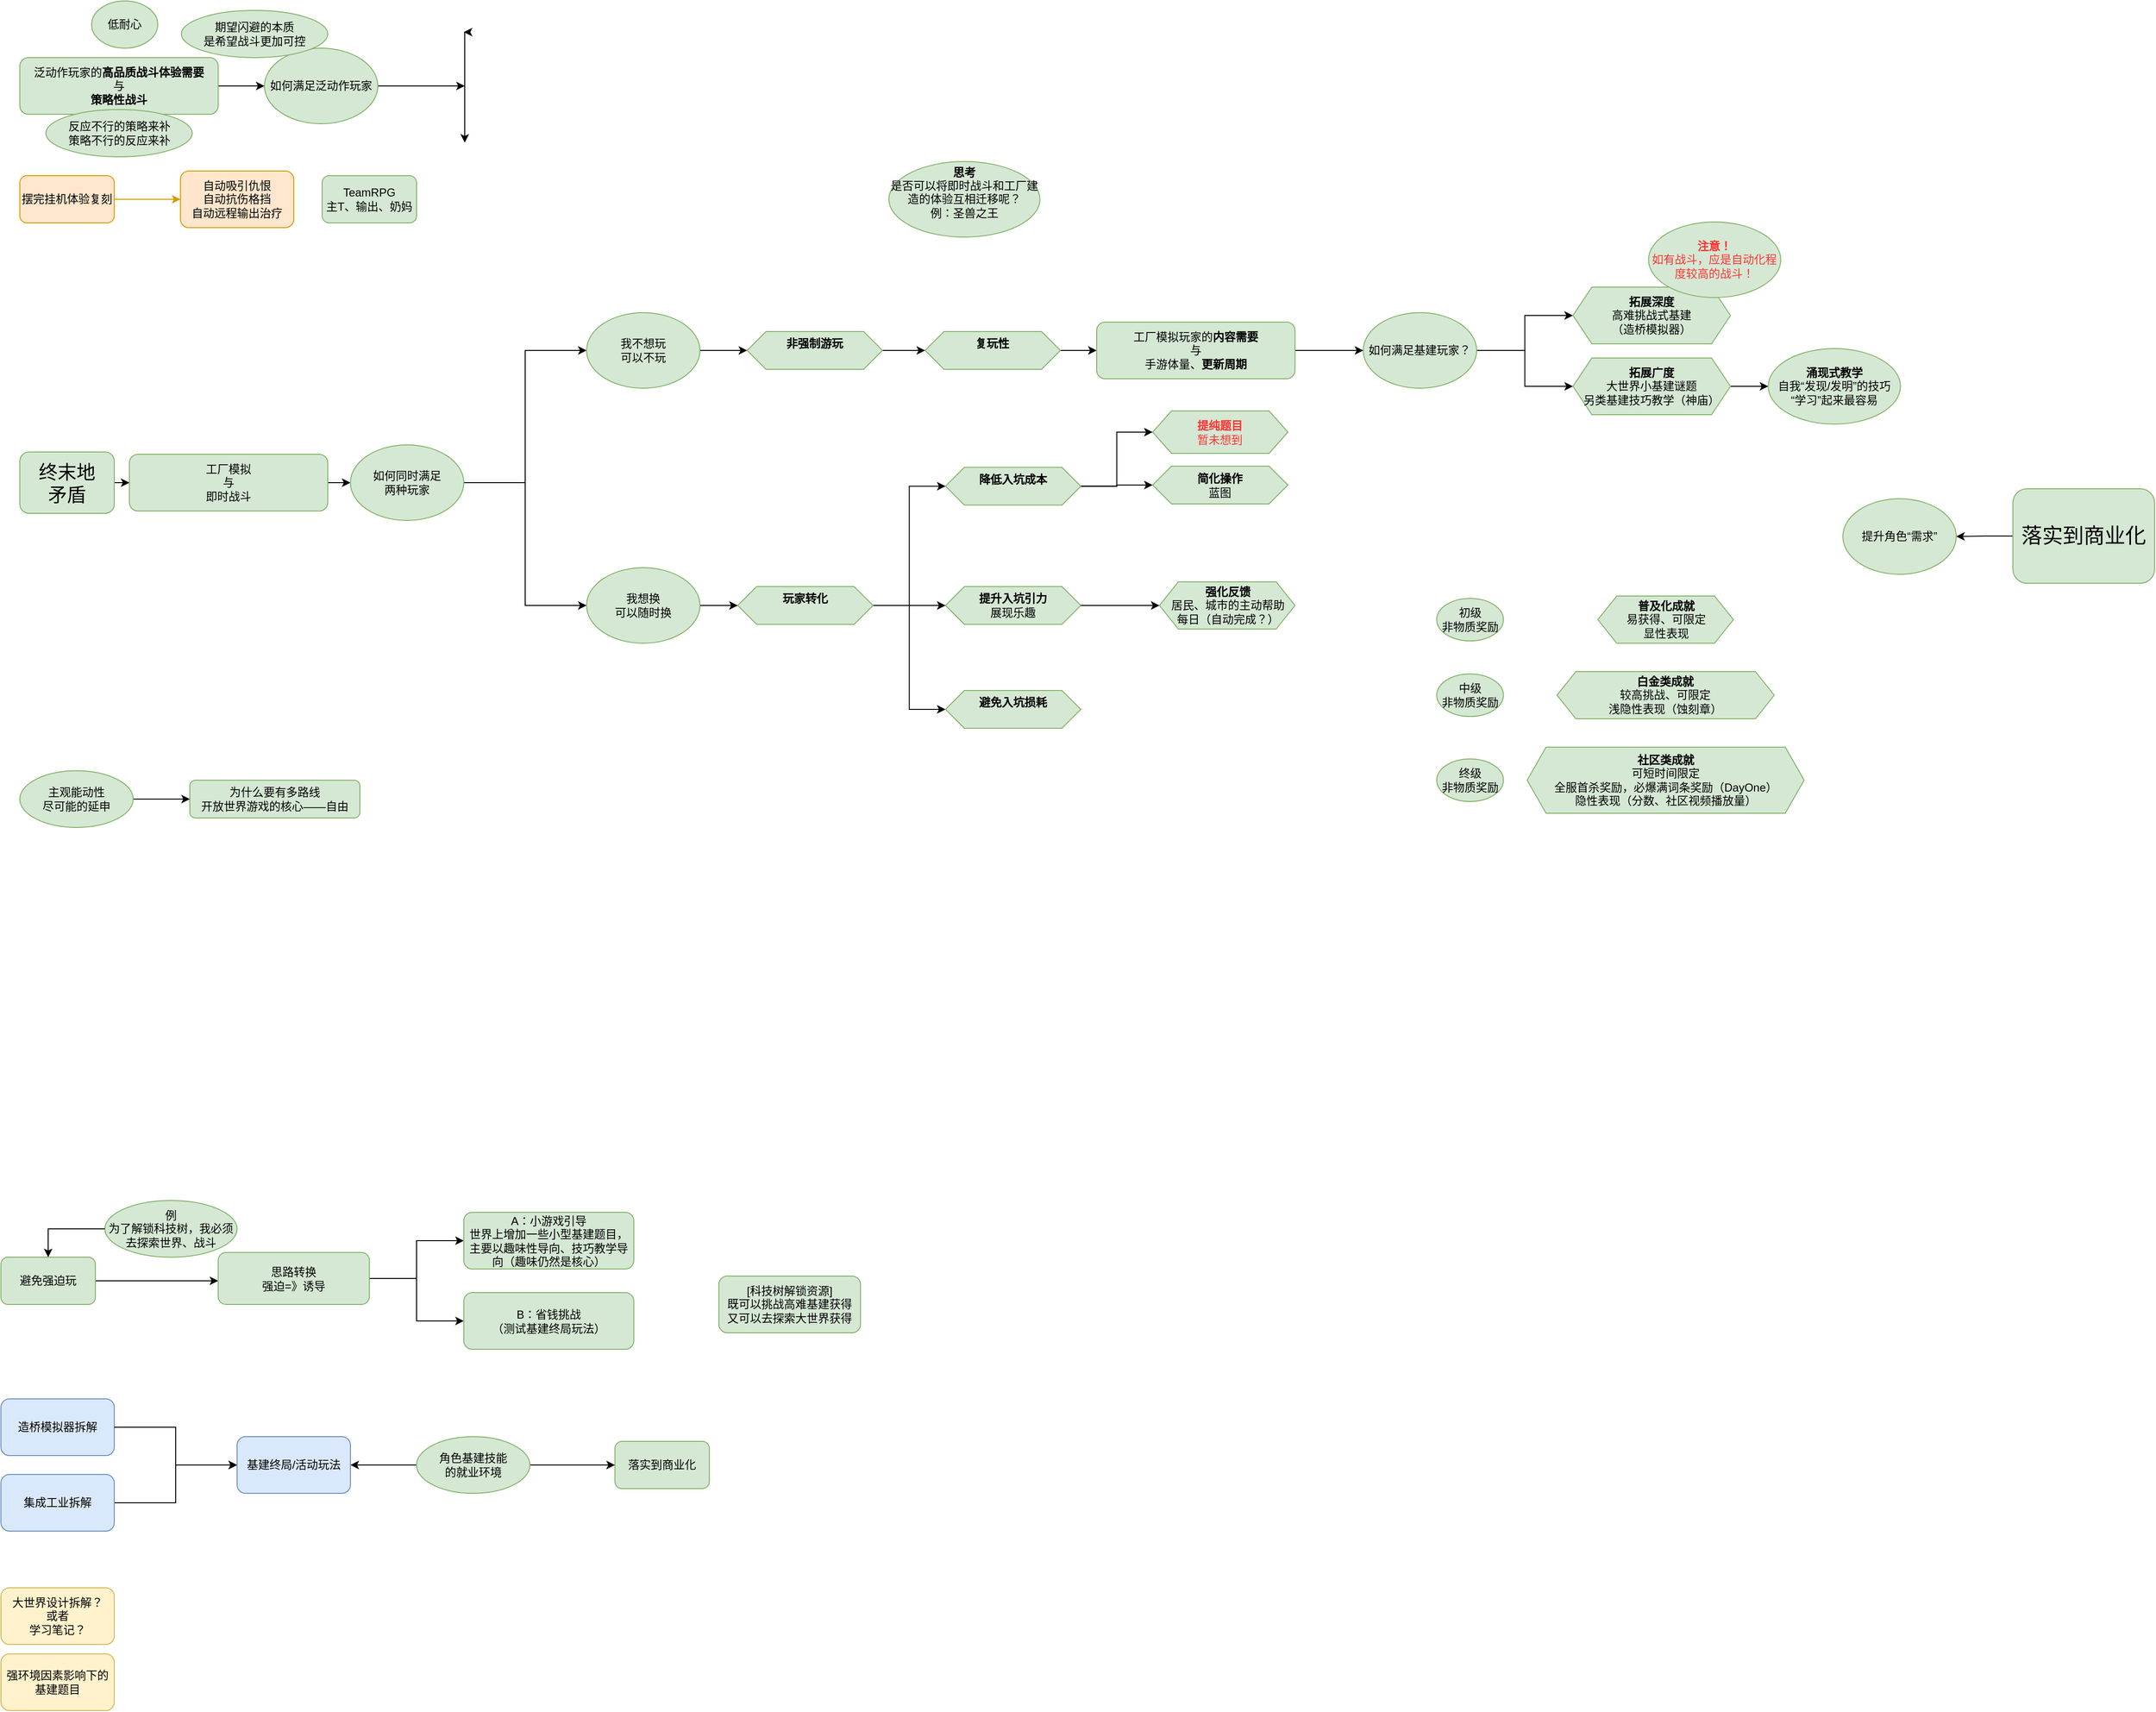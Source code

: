 <mxfile version="26.1.1">
  <diagram name="第 1 页" id="RhZ9GITMeFinJcavsqx3">
    <mxGraphModel dx="1319" dy="1969" grid="1" gridSize="10" guides="1" tooltips="1" connect="1" arrows="1" fold="1" page="1" pageScale="1" pageWidth="827" pageHeight="1169" math="0" shadow="0">
      <root>
        <mxCell id="0" />
        <mxCell id="1" parent="0" />
        <mxCell id="B1U6UZod1yELh5h2z6GY-1" value="造桥模拟器拆解" style="rounded=1;whiteSpace=wrap;html=1;fillColor=#dae8fc;strokeColor=#6c8ebf;" parent="1" vertex="1">
          <mxGeometry x="10" y="360" width="120" height="60" as="geometry" />
        </mxCell>
        <mxCell id="kGgEO_SU46H8N8yzpL3u-17" style="edgeStyle=orthogonalEdgeStyle;rounded=0;orthogonalLoop=1;jettySize=auto;html=1;entryX=0;entryY=0.5;entryDx=0;entryDy=0;" parent="1" source="B1U6UZod1yELh5h2z6GY-2" target="kGgEO_SU46H8N8yzpL3u-15" edge="1">
          <mxGeometry relative="1" as="geometry" />
        </mxCell>
        <mxCell id="B1U6UZod1yELh5h2z6GY-2" value="集成工业拆解" style="whiteSpace=wrap;html=1;rounded=1;fillColor=#dae8fc;strokeColor=#6c8ebf;" parent="1" vertex="1">
          <mxGeometry x="10" y="440" width="120" height="60" as="geometry" />
        </mxCell>
        <mxCell id="kGgEO_SU46H8N8yzpL3u-11" style="edgeStyle=orthogonalEdgeStyle;rounded=0;orthogonalLoop=1;jettySize=auto;html=1;" parent="1" source="kGgEO_SU46H8N8yzpL3u-1" edge="1">
          <mxGeometry relative="1" as="geometry">
            <mxPoint x="240" y="235" as="targetPoint" />
          </mxGeometry>
        </mxCell>
        <mxCell id="kGgEO_SU46H8N8yzpL3u-1" value="&lt;div&gt;避免强迫玩&lt;/div&gt;" style="rounded=1;whiteSpace=wrap;html=1;fillColor=#d5e8d4;strokeColor=#82b366;" parent="1" vertex="1">
          <mxGeometry x="10" y="210" width="100" height="50" as="geometry" />
        </mxCell>
        <mxCell id="kGgEO_SU46H8N8yzpL3u-2" value="大世界设计拆解？&lt;div&gt;或者&lt;/div&gt;&lt;div&gt;学习笔记？&lt;/div&gt;" style="rounded=1;whiteSpace=wrap;html=1;fillColor=#fff2cc;strokeColor=#d6b656;" parent="1" vertex="1">
          <mxGeometry x="10" y="560" width="120" height="60" as="geometry" />
        </mxCell>
        <mxCell id="kGgEO_SU46H8N8yzpL3u-3" value="为什么要有多路线&lt;div&gt;开放世界游戏的核心——自由&lt;/div&gt;" style="rounded=1;whiteSpace=wrap;html=1;fillColor=#d5e8d4;strokeColor=#82b366;" parent="1" vertex="1">
          <mxGeometry x="210" y="-295" width="180" height="40" as="geometry" />
        </mxCell>
        <mxCell id="kGgEO_SU46H8N8yzpL3u-4" value="&lt;div&gt;&lt;span style=&quot;background-color: transparent; color: light-dark(rgb(0, 0, 0), rgb(255, 255, 255));&quot;&gt;[科技树解锁资源]&lt;/span&gt;&lt;/div&gt;&lt;div&gt;既可以挑战高难基建获得&lt;/div&gt;&lt;div&gt;又可以去探索大世界获得&lt;/div&gt;" style="rounded=1;whiteSpace=wrap;html=1;fillColor=#d5e8d4;strokeColor=#82b366;" parent="1" vertex="1">
          <mxGeometry x="770" y="230" width="150" height="60" as="geometry" />
        </mxCell>
        <mxCell id="kGgEO_SU46H8N8yzpL3u-8" value="例&lt;div&gt;为了解锁科技树，我必须去探索世界、战斗&lt;/div&gt;" style="ellipse;whiteSpace=wrap;html=1;fillColor=#d5e8d4;strokeColor=#82b366;" parent="1" vertex="1">
          <mxGeometry x="120" y="150" width="140" height="60" as="geometry" />
        </mxCell>
        <mxCell id="kGgEO_SU46H8N8yzpL3u-18" style="edgeStyle=orthogonalEdgeStyle;rounded=0;orthogonalLoop=1;jettySize=auto;html=1;entryX=0;entryY=0.5;entryDx=0;entryDy=0;" parent="1" source="kGgEO_SU46H8N8yzpL3u-12" target="kGgEO_SU46H8N8yzpL3u-19" edge="1">
          <mxGeometry relative="1" as="geometry">
            <mxPoint x="520" y="190" as="targetPoint" />
          </mxGeometry>
        </mxCell>
        <mxCell id="kGgEO_SU46H8N8yzpL3u-21" style="edgeStyle=orthogonalEdgeStyle;rounded=0;orthogonalLoop=1;jettySize=auto;html=1;entryX=0;entryY=0.5;entryDx=0;entryDy=0;" parent="1" source="kGgEO_SU46H8N8yzpL3u-12" target="kGgEO_SU46H8N8yzpL3u-20" edge="1">
          <mxGeometry relative="1" as="geometry" />
        </mxCell>
        <mxCell id="kGgEO_SU46H8N8yzpL3u-12" value="思路转换&lt;div&gt;强迫=》诱导&lt;/div&gt;" style="rounded=1;whiteSpace=wrap;html=1;fillColor=#d5e8d4;strokeColor=#82b366;" parent="1" vertex="1">
          <mxGeometry x="240" y="205" width="160" height="55" as="geometry" />
        </mxCell>
        <mxCell id="kGgEO_SU46H8N8yzpL3u-14" style="edgeStyle=orthogonalEdgeStyle;rounded=0;orthogonalLoop=1;jettySize=auto;html=1;entryX=0.5;entryY=0;entryDx=0;entryDy=0;" parent="1" source="kGgEO_SU46H8N8yzpL3u-8" target="kGgEO_SU46H8N8yzpL3u-1" edge="1">
          <mxGeometry relative="1" as="geometry">
            <mxPoint x="50" y="180" as="targetPoint" />
          </mxGeometry>
        </mxCell>
        <mxCell id="kGgEO_SU46H8N8yzpL3u-15" value="基建终局/活动玩法" style="rounded=1;whiteSpace=wrap;html=1;fillColor=#dae8fc;strokeColor=#6c8ebf;" parent="1" vertex="1">
          <mxGeometry x="260" y="400" width="120" height="60" as="geometry" />
        </mxCell>
        <mxCell id="kGgEO_SU46H8N8yzpL3u-16" style="edgeStyle=orthogonalEdgeStyle;rounded=0;orthogonalLoop=1;jettySize=auto;html=1;entryX=0;entryY=0.5;entryDx=0;entryDy=0;" parent="1" source="B1U6UZod1yELh5h2z6GY-1" target="kGgEO_SU46H8N8yzpL3u-15" edge="1">
          <mxGeometry relative="1" as="geometry">
            <mxPoint x="180" y="490" as="targetPoint" />
          </mxGeometry>
        </mxCell>
        <mxCell id="kGgEO_SU46H8N8yzpL3u-19" value="A：小游戏引导&lt;br&gt;&lt;div&gt;世界上增加一些小型基建题目，主要以趣味性导向、技巧教学导向（趣味仍然是核心）&lt;/div&gt;" style="rounded=1;whiteSpace=wrap;html=1;fillColor=#d5e8d4;strokeColor=#82b366;" parent="1" vertex="1">
          <mxGeometry x="500" y="162.5" width="180" height="60" as="geometry" />
        </mxCell>
        <mxCell id="kGgEO_SU46H8N8yzpL3u-20" value="B：省钱挑战&lt;div&gt;（测试基建终局玩法）&lt;/div&gt;" style="rounded=1;whiteSpace=wrap;html=1;fillColor=#d5e8d4;strokeColor=#82b366;" parent="1" vertex="1">
          <mxGeometry x="500" y="247.5" width="180" height="60" as="geometry" />
        </mxCell>
        <mxCell id="kGgEO_SU46H8N8yzpL3u-23" style="edgeStyle=orthogonalEdgeStyle;rounded=0;orthogonalLoop=1;jettySize=auto;html=1;exitX=1;exitY=0.5;exitDx=0;exitDy=0;" parent="1" source="kGgEO_SU46H8N8yzpL3u-22" target="kGgEO_SU46H8N8yzpL3u-3" edge="1">
          <mxGeometry relative="1" as="geometry" />
        </mxCell>
        <mxCell id="kGgEO_SU46H8N8yzpL3u-22" value="主观能动性&lt;div&gt;尽可能的延申&lt;/div&gt;" style="ellipse;whiteSpace=wrap;html=1;fillColor=#d5e8d4;strokeColor=#82b366;" parent="1" vertex="1">
          <mxGeometry x="30" y="-305" width="120" height="60" as="geometry" />
        </mxCell>
        <mxCell id="388vTkkMdeMJTLY4A_z5-19" style="edgeStyle=orthogonalEdgeStyle;rounded=0;orthogonalLoop=1;jettySize=auto;html=1;entryX=0;entryY=0.5;entryDx=0;entryDy=0;" parent="1" source="kGgEO_SU46H8N8yzpL3u-25" target="388vTkkMdeMJTLY4A_z5-23" edge="1">
          <mxGeometry relative="1" as="geometry" />
        </mxCell>
        <mxCell id="388vTkkMdeMJTLY4A_z5-20" style="edgeStyle=orthogonalEdgeStyle;rounded=0;orthogonalLoop=1;jettySize=auto;html=1;entryX=0;entryY=0.5;entryDx=0;entryDy=0;" parent="1" source="kGgEO_SU46H8N8yzpL3u-25" target="388vTkkMdeMJTLY4A_z5-22" edge="1">
          <mxGeometry relative="1" as="geometry" />
        </mxCell>
        <mxCell id="kGgEO_SU46H8N8yzpL3u-25" value="如何满足基建玩家？" style="ellipse;whiteSpace=wrap;html=1;fillColor=#d5e8d4;strokeColor=#82b366;" parent="1" vertex="1">
          <mxGeometry x="1452.25" y="-790" width="120" height="80" as="geometry" />
        </mxCell>
        <mxCell id="kGgEO_SU46H8N8yzpL3u-28" value="" style="edgeStyle=orthogonalEdgeStyle;rounded=0;orthogonalLoop=1;jettySize=auto;html=1;" parent="1" source="kGgEO_SU46H8N8yzpL3u-26" edge="1">
          <mxGeometry relative="1" as="geometry">
            <mxPoint x="501" y="-1030" as="targetPoint" />
          </mxGeometry>
        </mxCell>
        <mxCell id="388vTkkMdeMJTLY4A_z5-28" style="edgeStyle=orthogonalEdgeStyle;rounded=0;orthogonalLoop=1;jettySize=auto;html=1;" parent="1" source="kGgEO_SU46H8N8yzpL3u-26" edge="1">
          <mxGeometry relative="1" as="geometry">
            <mxPoint x="501" y="-970" as="targetPoint" />
            <Array as="points">
              <mxPoint x="501" y="-1030" />
            </Array>
          </mxGeometry>
        </mxCell>
        <mxCell id="388vTkkMdeMJTLY4A_z5-29" style="edgeStyle=orthogonalEdgeStyle;rounded=0;orthogonalLoop=1;jettySize=auto;html=1;" parent="1" source="kGgEO_SU46H8N8yzpL3u-26" edge="1">
          <mxGeometry relative="1" as="geometry">
            <mxPoint x="500" y="-1087" as="targetPoint" />
            <Array as="points">
              <mxPoint x="501" y="-1030" />
              <mxPoint x="501" y="-1087" />
            </Array>
          </mxGeometry>
        </mxCell>
        <mxCell id="kGgEO_SU46H8N8yzpL3u-26" value="如何满足泛动作玩家" style="ellipse;whiteSpace=wrap;html=1;fillColor=#d5e8d4;strokeColor=#82b366;" parent="1" vertex="1">
          <mxGeometry x="289" y="-1070" width="120" height="80" as="geometry" />
        </mxCell>
        <mxCell id="kGgEO_SU46H8N8yzpL3u-27" value="&lt;b&gt;简化操作&lt;/b&gt;&lt;div&gt;蓝图&lt;/div&gt;" style="shape=hexagon;perimeter=hexagonPerimeter2;whiteSpace=wrap;html=1;fixedSize=1;fillColor=#d5e8d4;strokeColor=#82b366;" parent="1" vertex="1">
          <mxGeometry x="1229.25" y="-627.5" width="143.25" height="40" as="geometry" />
        </mxCell>
        <mxCell id="kGgEO_SU46H8N8yzpL3u-29" value="&lt;div&gt;落实到商业化&lt;/div&gt;" style="rounded=1;whiteSpace=wrap;html=1;fillColor=#d5e8d4;strokeColor=#82b366;" parent="1" vertex="1">
          <mxGeometry x="660" y="405" width="100" height="50" as="geometry" />
        </mxCell>
        <mxCell id="kGgEO_SU46H8N8yzpL3u-31" style="edgeStyle=orthogonalEdgeStyle;rounded=0;orthogonalLoop=1;jettySize=auto;html=1;entryX=1;entryY=0.5;entryDx=0;entryDy=0;" parent="1" source="kGgEO_SU46H8N8yzpL3u-30" target="kGgEO_SU46H8N8yzpL3u-15" edge="1">
          <mxGeometry relative="1" as="geometry" />
        </mxCell>
        <mxCell id="kGgEO_SU46H8N8yzpL3u-32" style="edgeStyle=orthogonalEdgeStyle;rounded=0;orthogonalLoop=1;jettySize=auto;html=1;entryX=0;entryY=0.5;entryDx=0;entryDy=0;" parent="1" source="kGgEO_SU46H8N8yzpL3u-30" target="kGgEO_SU46H8N8yzpL3u-29" edge="1">
          <mxGeometry relative="1" as="geometry" />
        </mxCell>
        <mxCell id="kGgEO_SU46H8N8yzpL3u-30" value="角色基建技能&lt;div&gt;的就业环境&lt;/div&gt;" style="ellipse;whiteSpace=wrap;html=1;fillColor=#d5e8d4;strokeColor=#82b366;" parent="1" vertex="1">
          <mxGeometry x="450" y="400" width="120" height="60" as="geometry" />
        </mxCell>
        <mxCell id="pUG2tHhP4DYLu4sSkxo_-3" value="" style="edgeStyle=orthogonalEdgeStyle;rounded=0;orthogonalLoop=1;jettySize=auto;html=1;fillColor=#ffe6cc;strokeColor=#d79b00;" parent="1" source="pUG2tHhP4DYLu4sSkxo_-1" target="pUG2tHhP4DYLu4sSkxo_-2" edge="1">
          <mxGeometry relative="1" as="geometry" />
        </mxCell>
        <mxCell id="pUG2tHhP4DYLu4sSkxo_-1" value="摆完挂机体验复刻" style="rounded=1;whiteSpace=wrap;html=1;fillColor=#ffe6cc;strokeColor=#d79b00;" parent="1" vertex="1">
          <mxGeometry x="30" y="-935" width="100" height="50" as="geometry" />
        </mxCell>
        <mxCell id="pUG2tHhP4DYLu4sSkxo_-2" value="自动吸引仇恨&lt;div&gt;自动抗伤格挡&lt;/div&gt;&lt;div&gt;自动远程输出治疗&lt;/div&gt;" style="whiteSpace=wrap;html=1;rounded=1;fillColor=#ffe6cc;strokeColor=#d79b00;" parent="1" vertex="1">
          <mxGeometry x="200" y="-940" width="120" height="60" as="geometry" />
        </mxCell>
        <mxCell id="388vTkkMdeMJTLY4A_z5-1" value="强环境因素影响下的基建题目" style="rounded=1;whiteSpace=wrap;html=1;fillColor=#fff2cc;strokeColor=#d6b656;" parent="1" vertex="1">
          <mxGeometry x="10" y="630" width="120" height="60" as="geometry" />
        </mxCell>
        <mxCell id="388vTkkMdeMJTLY4A_z5-8" value="" style="edgeStyle=orthogonalEdgeStyle;rounded=0;orthogonalLoop=1;jettySize=auto;html=1;entryX=0;entryY=0.5;entryDx=0;entryDy=0;exitX=1;exitY=0.5;exitDx=0;exitDy=0;" parent="1" source="E2V_wxRTV4U5y0q80jQ0-13" target="388vTkkMdeMJTLY4A_z5-4" edge="1">
          <mxGeometry relative="1" as="geometry" />
        </mxCell>
        <mxCell id="388vTkkMdeMJTLY4A_z5-12" style="edgeStyle=orthogonalEdgeStyle;rounded=0;orthogonalLoop=1;jettySize=auto;html=1;entryX=0;entryY=0.5;entryDx=0;entryDy=0;" parent="1" source="388vTkkMdeMJTLY4A_z5-2" target="388vTkkMdeMJTLY4A_z5-11" edge="1">
          <mxGeometry relative="1" as="geometry" />
        </mxCell>
        <mxCell id="388vTkkMdeMJTLY4A_z5-2" value="终末地&lt;div&gt;矛盾&lt;/div&gt;" style="rounded=1;whiteSpace=wrap;html=1;fillColor=#d5e8d4;strokeColor=#82b366;fontSize=20;" parent="1" vertex="1">
          <mxGeometry x="30" y="-642.5" width="100" height="65" as="geometry" />
        </mxCell>
        <mxCell id="388vTkkMdeMJTLY4A_z5-13" style="edgeStyle=orthogonalEdgeStyle;rounded=0;orthogonalLoop=1;jettySize=auto;html=1;" parent="1" source="388vTkkMdeMJTLY4A_z5-4" target="kGgEO_SU46H8N8yzpL3u-25" edge="1">
          <mxGeometry relative="1" as="geometry" />
        </mxCell>
        <mxCell id="388vTkkMdeMJTLY4A_z5-4" value="工厂模拟玩家的&lt;b&gt;内容需要&lt;/b&gt;&lt;div&gt;与&lt;/div&gt;&lt;div&gt;手游体量、&lt;b&gt;更新周期&lt;/b&gt;&lt;/div&gt;" style="whiteSpace=wrap;html=1;fillColor=#d5e8d4;strokeColor=#82b366;rounded=1;" parent="1" vertex="1">
          <mxGeometry x="1170" y="-780" width="210" height="60" as="geometry" />
        </mxCell>
        <mxCell id="388vTkkMdeMJTLY4A_z5-14" style="edgeStyle=orthogonalEdgeStyle;rounded=0;orthogonalLoop=1;jettySize=auto;html=1;entryX=0;entryY=0.5;entryDx=0;entryDy=0;" parent="1" source="388vTkkMdeMJTLY4A_z5-9" target="kGgEO_SU46H8N8yzpL3u-26" edge="1">
          <mxGeometry relative="1" as="geometry" />
        </mxCell>
        <mxCell id="388vTkkMdeMJTLY4A_z5-9" value="泛动作玩家的&lt;b&gt;高品质战斗体验需要&lt;/b&gt;&lt;div&gt;与&lt;/div&gt;&lt;div&gt;&lt;b&gt;策略性战斗&lt;/b&gt;&lt;/div&gt;" style="whiteSpace=wrap;html=1;fillColor=#d5e8d4;strokeColor=#82b366;rounded=1;" parent="1" vertex="1">
          <mxGeometry x="30" y="-1060" width="210" height="60" as="geometry" />
        </mxCell>
        <mxCell id="388vTkkMdeMJTLY4A_z5-15" style="edgeStyle=orthogonalEdgeStyle;rounded=0;orthogonalLoop=1;jettySize=auto;html=1;entryX=0;entryY=0.5;entryDx=0;entryDy=0;" parent="1" source="388vTkkMdeMJTLY4A_z5-11" target="kGgEO_SU46H8N8yzpL3u-13" edge="1">
          <mxGeometry relative="1" as="geometry" />
        </mxCell>
        <mxCell id="388vTkkMdeMJTLY4A_z5-11" value="工厂模拟&lt;div&gt;与&lt;/div&gt;&lt;div&gt;即时战斗&lt;/div&gt;" style="whiteSpace=wrap;html=1;fillColor=#d5e8d4;strokeColor=#82b366;rounded=1;" parent="1" vertex="1">
          <mxGeometry x="146" y="-640" width="210" height="60" as="geometry" />
        </mxCell>
        <mxCell id="E2V_wxRTV4U5y0q80jQ0-16" style="edgeStyle=orthogonalEdgeStyle;rounded=0;orthogonalLoop=1;jettySize=auto;html=1;entryX=0;entryY=0.5;entryDx=0;entryDy=0;" parent="1" source="kGgEO_SU46H8N8yzpL3u-13" target="E2V_wxRTV4U5y0q80jQ0-14" edge="1">
          <mxGeometry relative="1" as="geometry" />
        </mxCell>
        <mxCell id="E2V_wxRTV4U5y0q80jQ0-17" style="edgeStyle=orthogonalEdgeStyle;rounded=0;orthogonalLoop=1;jettySize=auto;html=1;entryX=0;entryY=0.5;entryDx=0;entryDy=0;" parent="1" source="kGgEO_SU46H8N8yzpL3u-13" target="E2V_wxRTV4U5y0q80jQ0-15" edge="1">
          <mxGeometry relative="1" as="geometry" />
        </mxCell>
        <mxCell id="kGgEO_SU46H8N8yzpL3u-13" value="如何同时满足&lt;div&gt;两种玩家&lt;/div&gt;" style="ellipse;whiteSpace=wrap;html=1;fillColor=#d5e8d4;strokeColor=#82b366;" parent="1" vertex="1">
          <mxGeometry x="380" y="-650" width="120" height="80" as="geometry" />
        </mxCell>
        <mxCell id="E2V_wxRTV4U5y0q80jQ0-19" value="" style="edgeStyle=orthogonalEdgeStyle;rounded=0;orthogonalLoop=1;jettySize=auto;html=1;" parent="1" source="388vTkkMdeMJTLY4A_z5-22" target="E2V_wxRTV4U5y0q80jQ0-12" edge="1">
          <mxGeometry relative="1" as="geometry" />
        </mxCell>
        <mxCell id="388vTkkMdeMJTLY4A_z5-22" value="&lt;div&gt;&lt;b&gt;拓展广度&lt;/b&gt;&lt;/div&gt;大世界小基建谜题&lt;div&gt;另类基建技巧教学（神庙）&lt;/div&gt;" style="shape=hexagon;perimeter=hexagonPerimeter2;whiteSpace=wrap;html=1;fixedSize=1;fillColor=#d5e8d4;strokeColor=#82b366;" parent="1" vertex="1">
          <mxGeometry x="1674.25" y="-742" width="166.75" height="60" as="geometry" />
        </mxCell>
        <mxCell id="388vTkkMdeMJTLY4A_z5-23" value="&lt;div&gt;&lt;b style=&quot;background-color: transparent; color: light-dark(rgb(0, 0, 0), rgb(255, 255, 255));&quot;&gt;拓展&lt;/b&gt;&lt;b&gt;深度&lt;/b&gt;&lt;/div&gt;高难挑战式基建&lt;div&gt;（造桥模拟器）&lt;/div&gt;" style="shape=hexagon;perimeter=hexagonPerimeter2;whiteSpace=wrap;html=1;fixedSize=1;fillColor=#d5e8d4;strokeColor=#82b366;" parent="1" vertex="1">
          <mxGeometry x="1674.25" y="-817" width="166.75" height="60" as="geometry" />
        </mxCell>
        <mxCell id="388vTkkMdeMJTLY4A_z5-24" value="&lt;b&gt;提纯题目&lt;/b&gt;&lt;div&gt;暂未想到&lt;/div&gt;" style="shape=hexagon;perimeter=hexagonPerimeter2;whiteSpace=wrap;html=1;fixedSize=1;fillColor=#d5e8d4;strokeColor=#82b366;fontColor=#FF3333;" parent="1" vertex="1">
          <mxGeometry x="1229.25" y="-686" width="143.25" height="45" as="geometry" />
        </mxCell>
        <mxCell id="388vTkkMdeMJTLY4A_z5-27" value="&lt;b&gt;社区类成就&lt;/b&gt;&lt;div&gt;可短时间限定&lt;br&gt;&lt;div&gt;全服首杀奖励，必爆满词条奖励（DayOne）&lt;/div&gt;&lt;/div&gt;&lt;div&gt;隐性表现（分数、社区视频播放量）&lt;/div&gt;" style="shape=hexagon;perimeter=hexagonPerimeter2;whiteSpace=wrap;html=1;fixedSize=1;fillColor=#d5e8d4;strokeColor=#82b366;" parent="1" vertex="1">
          <mxGeometry x="1625.75" y="-330" width="293.25" height="70" as="geometry" />
        </mxCell>
        <mxCell id="388vTkkMdeMJTLY4A_z5-30" value="&lt;div&gt;&lt;b&gt;思考&lt;/b&gt;&lt;/div&gt;是否可以将即时战斗和工厂建造的体验互相迁移呢？&lt;div&gt;例：圣兽之王&lt;/div&gt;&lt;div&gt;&lt;br&gt;&lt;/div&gt;" style="ellipse;whiteSpace=wrap;html=1;fillColor=#d5e8d4;strokeColor=#82b366;" parent="1" vertex="1">
          <mxGeometry x="950" y="-950" width="160" height="80" as="geometry" />
        </mxCell>
        <mxCell id="388vTkkMdeMJTLY4A_z5-31" value="低耐心" style="ellipse;whiteSpace=wrap;html=1;fillColor=#d5e8d4;strokeColor=#82b366;" parent="1" vertex="1">
          <mxGeometry x="106" y="-1120" width="70" height="50" as="geometry" />
        </mxCell>
        <mxCell id="E2V_wxRTV4U5y0q80jQ0-20" style="edgeStyle=orthogonalEdgeStyle;rounded=0;orthogonalLoop=1;jettySize=auto;html=1;entryX=1;entryY=0.5;entryDx=0;entryDy=0;" parent="1" source="388vTkkMdeMJTLY4A_z5-32" target="E2V_wxRTV4U5y0q80jQ0-21" edge="1">
          <mxGeometry relative="1" as="geometry">
            <mxPoint x="1750" y="-779" as="targetPoint" />
          </mxGeometry>
        </mxCell>
        <mxCell id="388vTkkMdeMJTLY4A_z5-32" value="&lt;div&gt;落实到商业化&lt;/div&gt;" style="rounded=1;whiteSpace=wrap;html=1;fillColor=#d5e8d4;strokeColor=#82b366;fontSize=22;" parent="1" vertex="1">
          <mxGeometry x="2140" y="-603.5" width="150" height="100" as="geometry" />
        </mxCell>
        <mxCell id="388vTkkMdeMJTLY4A_z5-33" value="&lt;div&gt;TeamRPG&lt;/div&gt;&lt;div&gt;主T、输出、奶妈&lt;/div&gt;" style="rounded=1;whiteSpace=wrap;html=1;fillColor=#d5e8d4;strokeColor=#82b366;" parent="1" vertex="1">
          <mxGeometry x="350" y="-935" width="100" height="50" as="geometry" />
        </mxCell>
        <mxCell id="388vTkkMdeMJTLY4A_z5-34" value="&lt;b&gt;提升入坑引力&lt;/b&gt;&lt;div&gt;展现乐趣&lt;/div&gt;" style="shape=hexagon;perimeter=hexagonPerimeter2;whiteSpace=wrap;html=1;fixedSize=1;fillColor=#d5e8d4;strokeColor=#82b366;" parent="1" vertex="1">
          <mxGeometry x="1010" y="-500" width="143.25" height="40" as="geometry" />
        </mxCell>
        <mxCell id="FDc-59-8ZBCOkhqRoac4-9" style="edgeStyle=orthogonalEdgeStyle;rounded=0;orthogonalLoop=1;jettySize=auto;html=1;entryX=0;entryY=0.5;entryDx=0;entryDy=0;" edge="1" parent="1" source="E2V_wxRTV4U5y0q80jQ0-3" target="388vTkkMdeMJTLY4A_z5-24">
          <mxGeometry relative="1" as="geometry" />
        </mxCell>
        <mxCell id="FDc-59-8ZBCOkhqRoac4-10" style="edgeStyle=orthogonalEdgeStyle;rounded=0;orthogonalLoop=1;jettySize=auto;html=1;entryX=0;entryY=0.5;entryDx=0;entryDy=0;" edge="1" parent="1" source="E2V_wxRTV4U5y0q80jQ0-3" target="kGgEO_SU46H8N8yzpL3u-27">
          <mxGeometry relative="1" as="geometry" />
        </mxCell>
        <mxCell id="FDc-59-8ZBCOkhqRoac4-11" style="edgeStyle=orthogonalEdgeStyle;rounded=0;orthogonalLoop=1;jettySize=auto;html=1;entryX=0;entryY=0.5;entryDx=0;entryDy=0;exitX=1;exitY=0.5;exitDx=0;exitDy=0;" edge="1" parent="1" source="388vTkkMdeMJTLY4A_z5-34" target="FDc-59-8ZBCOkhqRoac4-17">
          <mxGeometry relative="1" as="geometry" />
        </mxCell>
        <mxCell id="E2V_wxRTV4U5y0q80jQ0-3" value="&lt;b&gt;降低入坑成本&lt;/b&gt;&lt;br&gt;&lt;div&gt;&lt;b&gt;&lt;br&gt;&lt;/b&gt;&lt;/div&gt;" style="shape=hexagon;perimeter=hexagonPerimeter2;whiteSpace=wrap;html=1;fixedSize=1;fillColor=#d5e8d4;strokeColor=#82b366;" parent="1" vertex="1">
          <mxGeometry x="1010" y="-626.25" width="143.25" height="40" as="geometry" />
        </mxCell>
        <mxCell id="FDc-59-8ZBCOkhqRoac4-8" style="edgeStyle=orthogonalEdgeStyle;rounded=0;orthogonalLoop=1;jettySize=auto;html=1;entryX=0;entryY=0.5;entryDx=0;entryDy=0;" edge="1" parent="1" source="E2V_wxRTV4U5y0q80jQ0-4" target="E2V_wxRTV4U5y0q80jQ0-3">
          <mxGeometry relative="1" as="geometry" />
        </mxCell>
        <mxCell id="FDc-59-8ZBCOkhqRoac4-14" style="edgeStyle=orthogonalEdgeStyle;rounded=0;orthogonalLoop=1;jettySize=auto;html=1;entryX=0;entryY=0.5;entryDx=0;entryDy=0;" edge="1" parent="1" source="E2V_wxRTV4U5y0q80jQ0-4" target="FDc-59-8ZBCOkhqRoac4-13">
          <mxGeometry relative="1" as="geometry" />
        </mxCell>
        <mxCell id="FDc-59-8ZBCOkhqRoac4-15" style="edgeStyle=orthogonalEdgeStyle;rounded=0;orthogonalLoop=1;jettySize=auto;html=1;entryX=0;entryY=0.5;entryDx=0;entryDy=0;" edge="1" parent="1" source="E2V_wxRTV4U5y0q80jQ0-4" target="388vTkkMdeMJTLY4A_z5-34">
          <mxGeometry relative="1" as="geometry" />
        </mxCell>
        <mxCell id="E2V_wxRTV4U5y0q80jQ0-4" value="&lt;b&gt;玩家转化&lt;/b&gt;&lt;div&gt;&lt;b&gt;&lt;br&gt;&lt;/b&gt;&lt;/div&gt;" style="shape=hexagon;perimeter=hexagonPerimeter2;whiteSpace=wrap;html=1;fixedSize=1;fillColor=#d5e8d4;strokeColor=#82b366;" parent="1" vertex="1">
          <mxGeometry x="790" y="-500" width="143.25" height="40" as="geometry" />
        </mxCell>
        <mxCell id="E2V_wxRTV4U5y0q80jQ0-5" value="反应不行的策略来补&lt;div&gt;策略不行的反应来补&lt;/div&gt;" style="ellipse;whiteSpace=wrap;html=1;fillColor=#d5e8d4;strokeColor=#82b366;" parent="1" vertex="1">
          <mxGeometry x="57.5" y="-1005" width="155" height="50" as="geometry" />
        </mxCell>
        <mxCell id="E2V_wxRTV4U5y0q80jQ0-10" value="期望闪避的本质&lt;div&gt;是希望战斗更加可控&lt;/div&gt;" style="ellipse;whiteSpace=wrap;html=1;fillColor=#d5e8d4;strokeColor=#82b366;" parent="1" vertex="1">
          <mxGeometry x="201" y="-1110" width="155" height="50" as="geometry" />
        </mxCell>
        <mxCell id="E2V_wxRTV4U5y0q80jQ0-12" value="&lt;div&gt;&lt;b&gt;涌现式教学&lt;/b&gt;&lt;/div&gt;自我“发现/发明”的技巧&lt;div&gt;“学习”起来最容易&lt;/div&gt;" style="ellipse;whiteSpace=wrap;html=1;fillColor=#d5e8d4;strokeColor=#82b366;" parent="1" vertex="1">
          <mxGeometry x="1881" y="-752" width="140" height="80" as="geometry" />
        </mxCell>
        <mxCell id="E2V_wxRTV4U5y0q80jQ0-13" value="&lt;b&gt;复玩性&lt;/b&gt;&lt;br&gt;&lt;div&gt;&lt;b&gt;&lt;br&gt;&lt;/b&gt;&lt;/div&gt;" style="shape=hexagon;perimeter=hexagonPerimeter2;whiteSpace=wrap;html=1;fixedSize=1;fillColor=#d5e8d4;strokeColor=#82b366;" parent="1" vertex="1">
          <mxGeometry x="988.38" y="-770" width="143.25" height="40" as="geometry" />
        </mxCell>
        <mxCell id="FDc-59-8ZBCOkhqRoac4-4" style="edgeStyle=orthogonalEdgeStyle;rounded=0;orthogonalLoop=1;jettySize=auto;html=1;entryX=0;entryY=0.5;entryDx=0;entryDy=0;" edge="1" parent="1" source="E2V_wxRTV4U5y0q80jQ0-14" target="FDc-59-8ZBCOkhqRoac4-2">
          <mxGeometry relative="1" as="geometry" />
        </mxCell>
        <mxCell id="E2V_wxRTV4U5y0q80jQ0-14" value="我不想玩&lt;div&gt;可以不玩&lt;/div&gt;" style="ellipse;whiteSpace=wrap;html=1;fillColor=#d5e8d4;strokeColor=#82b366;" parent="1" vertex="1">
          <mxGeometry x="630" y="-790" width="120" height="80" as="geometry" />
        </mxCell>
        <mxCell id="FDc-59-8ZBCOkhqRoac4-7" style="edgeStyle=orthogonalEdgeStyle;rounded=0;orthogonalLoop=1;jettySize=auto;html=1;entryX=0;entryY=0.5;entryDx=0;entryDy=0;" edge="1" parent="1" source="E2V_wxRTV4U5y0q80jQ0-15" target="E2V_wxRTV4U5y0q80jQ0-4">
          <mxGeometry relative="1" as="geometry" />
        </mxCell>
        <mxCell id="E2V_wxRTV4U5y0q80jQ0-15" value="我想换&lt;div&gt;可以随时换&lt;/div&gt;" style="ellipse;whiteSpace=wrap;html=1;fillColor=#d5e8d4;strokeColor=#82b366;" parent="1" vertex="1">
          <mxGeometry x="630" y="-520" width="120" height="80" as="geometry" />
        </mxCell>
        <mxCell id="E2V_wxRTV4U5y0q80jQ0-21" value="提升角色“需求”" style="ellipse;whiteSpace=wrap;html=1;fillColor=#d5e8d4;strokeColor=#82b366;" parent="1" vertex="1">
          <mxGeometry x="1960" y="-593" width="120" height="80" as="geometry" />
        </mxCell>
        <mxCell id="FDc-59-8ZBCOkhqRoac4-1" value="&lt;div&gt;&lt;b&gt;注意！&lt;/b&gt;&lt;/div&gt;如有战斗，应是自动化程度较高的战斗！" style="ellipse;whiteSpace=wrap;html=1;fillColor=#d5e8d4;strokeColor=#82b366;fontColor=#FF3333;" vertex="1" parent="1">
          <mxGeometry x="1754.25" y="-886" width="140" height="80" as="geometry" />
        </mxCell>
        <mxCell id="FDc-59-8ZBCOkhqRoac4-5" style="edgeStyle=orthogonalEdgeStyle;rounded=0;orthogonalLoop=1;jettySize=auto;html=1;entryX=0;entryY=0.5;entryDx=0;entryDy=0;" edge="1" parent="1" source="FDc-59-8ZBCOkhqRoac4-2" target="E2V_wxRTV4U5y0q80jQ0-13">
          <mxGeometry relative="1" as="geometry" />
        </mxCell>
        <mxCell id="FDc-59-8ZBCOkhqRoac4-2" value="&lt;b&gt;非强制游玩&lt;/b&gt;&lt;div&gt;&lt;b&gt;&lt;br&gt;&lt;/b&gt;&lt;/div&gt;" style="shape=hexagon;perimeter=hexagonPerimeter2;whiteSpace=wrap;html=1;fixedSize=1;fillColor=#d5e8d4;strokeColor=#82b366;" vertex="1" parent="1">
          <mxGeometry x="800" y="-770" width="143.25" height="40" as="geometry" />
        </mxCell>
        <mxCell id="FDc-59-8ZBCOkhqRoac4-13" value="&lt;b&gt;避免入坑损耗&lt;/b&gt;&lt;div&gt;&lt;br&gt;&lt;/div&gt;" style="shape=hexagon;perimeter=hexagonPerimeter2;whiteSpace=wrap;html=1;fixedSize=1;fillColor=#d5e8d4;strokeColor=#82b366;" vertex="1" parent="1">
          <mxGeometry x="1010" y="-390" width="143.25" height="40" as="geometry" />
        </mxCell>
        <mxCell id="FDc-59-8ZBCOkhqRoac4-16" value="&lt;b&gt;普及化成就&lt;/b&gt;&lt;br&gt;&lt;div&gt;易获得、可限定&lt;/div&gt;&lt;div&gt;显性表现&lt;/div&gt;" style="shape=hexagon;perimeter=hexagonPerimeter2;whiteSpace=wrap;html=1;fixedSize=1;fillColor=#d5e8d4;strokeColor=#82b366;" vertex="1" parent="1">
          <mxGeometry x="1700.62" y="-490" width="143.5" height="50" as="geometry" />
        </mxCell>
        <mxCell id="FDc-59-8ZBCOkhqRoac4-17" value="&lt;b&gt;强化&lt;/b&gt;&lt;b&gt;反馈&lt;/b&gt;&lt;div&gt;居民、城市的主动帮助&lt;/div&gt;&lt;div&gt;每日（自动完成？）&lt;/div&gt;" style="shape=hexagon;perimeter=hexagonPerimeter2;whiteSpace=wrap;html=1;fixedSize=1;fillColor=#d5e8d4;strokeColor=#82b366;" vertex="1" parent="1">
          <mxGeometry x="1236.5" y="-505" width="143.5" height="50" as="geometry" />
        </mxCell>
        <mxCell id="FDc-59-8ZBCOkhqRoac4-18" value="&lt;b&gt;白金类成就&lt;/b&gt;&lt;br&gt;&lt;div&gt;较高挑战、可限定&lt;/div&gt;&lt;div&gt;浅隐性表现（蚀刻章）&lt;/div&gt;" style="shape=hexagon;perimeter=hexagonPerimeter2;whiteSpace=wrap;html=1;fixedSize=1;fillColor=#d5e8d4;strokeColor=#82b366;" vertex="1" parent="1">
          <mxGeometry x="1657.37" y="-410" width="230" height="50" as="geometry" />
        </mxCell>
        <mxCell id="FDc-59-8ZBCOkhqRoac4-20" value="中级&lt;div&gt;非物质奖励&lt;/div&gt;" style="ellipse;whiteSpace=wrap;html=1;fillColor=#d5e8d4;strokeColor=#82b366;" vertex="1" parent="1">
          <mxGeometry x="1530" y="-407.5" width="70.63" height="45" as="geometry" />
        </mxCell>
        <mxCell id="FDc-59-8ZBCOkhqRoac4-21" value="初级&lt;div&gt;非物质奖励&lt;/div&gt;" style="ellipse;whiteSpace=wrap;html=1;fillColor=#d5e8d4;strokeColor=#82b366;" vertex="1" parent="1">
          <mxGeometry x="1530" y="-487.5" width="70.63" height="45" as="geometry" />
        </mxCell>
        <mxCell id="FDc-59-8ZBCOkhqRoac4-22" value="终级&lt;div&gt;非物质奖励&lt;/div&gt;" style="ellipse;whiteSpace=wrap;html=1;fillColor=#d5e8d4;strokeColor=#82b366;" vertex="1" parent="1">
          <mxGeometry x="1530" y="-317.5" width="70.63" height="45" as="geometry" />
        </mxCell>
      </root>
    </mxGraphModel>
  </diagram>
</mxfile>
